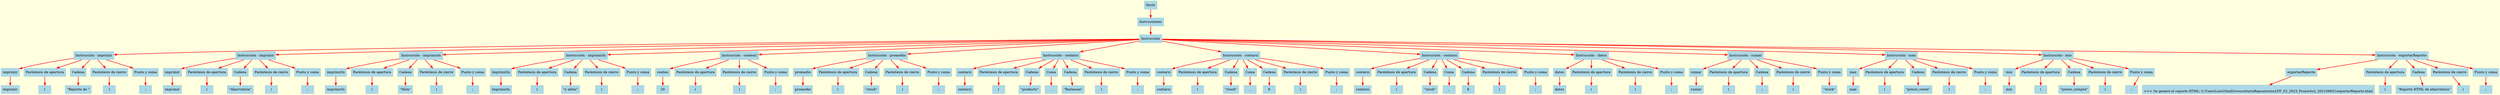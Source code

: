 digraph "Arbol de derivación" {
	bgcolor=lightyellow fontname=Arial fontsize=12 rankdir=TB
	"288a2451-7090-11ee-9dbf-089798b85202" [label=Inicio color=lightblue shape=box style=filled]
	"288c2022-7090-11ee-a3a8-089798b85202" [label="Instrucción" color=lightblue shape=box style=filled]
	"288c2023-7090-11ee-a6a1-089798b85202" [label=Instrucciones color=lightblue shape=box style=filled]
	"288a2451-7090-11ee-9dbf-089798b85202" -> "288c2023-7090-11ee-a6a1-089798b85202" [color=red penwidth=2.0]
	"288c2023-7090-11ee-a6a1-089798b85202" -> "288c2022-7090-11ee-a3a8-089798b85202" [color=red penwidth=2.0]
	"288c2024-7090-11ee-bcd5-089798b85202" [label=imprimir color=lightblue shape=box style=filled]
	"288c2025-7090-11ee-9ef1-089798b85202" [label=imprimir color=lightblue shape=box style=filled]
	"288c2024-7090-11ee-bcd5-089798b85202" -> "288c2025-7090-11ee-9ef1-089798b85202" [color=red penwidth=2.0]
	"288c2026-7090-11ee-90e2-089798b85202" [label="Paréntesis de apertura" color=lightblue shape=box style=filled]
	"288c2027-7090-11ee-8f58-089798b85202" [label="(" color=lightblue shape=box style=filled]
	"288c2026-7090-11ee-90e2-089798b85202" -> "288c2027-7090-11ee-8f58-089798b85202" [color=red penwidth=2.0]
	"288c2028-7090-11ee-b1e6-089798b85202" [label=Cadena color=lightblue shape=box style=filled]
	"288c2029-7090-11ee-b8f3-089798b85202" [label="\"Reporte de \"" color=lightblue shape=box style=filled]
	"288c2028-7090-11ee-b1e6-089798b85202" -> "288c2029-7090-11ee-b8f3-089798b85202" [color=red penwidth=2.0]
	"288c202a-7090-11ee-a9fe-089798b85202" [label="Paréntesis de cierre" color=lightblue shape=box style=filled]
	"288c473e-7090-11ee-8dc9-089798b85202" [label=")" color=lightblue shape=box style=filled]
	"288c202a-7090-11ee-a9fe-089798b85202" -> "288c473e-7090-11ee-8dc9-089798b85202" [color=red penwidth=2.0]
	"288c473f-7090-11ee-b57b-089798b85202" [label="Punto y coma" color=lightblue shape=box style=filled]
	"288c4740-7090-11ee-b5af-089798b85202" [label=";" color=lightblue shape=box style=filled]
	"288c473f-7090-11ee-b57b-089798b85202" -> "288c4740-7090-11ee-b5af-089798b85202" [color=red penwidth=2.0]
	"288c4741-7090-11ee-a772-089798b85202" [label="Instrucción - imprimir" color=lightblue shape=box style=filled]
	"288c4741-7090-11ee-a772-089798b85202" -> "288c2024-7090-11ee-bcd5-089798b85202" [color=red penwidth=2.0]
	"288c4741-7090-11ee-a772-089798b85202" -> "288c2026-7090-11ee-90e2-089798b85202" [color=red penwidth=2.0]
	"288c4741-7090-11ee-a772-089798b85202" -> "288c2028-7090-11ee-b1e6-089798b85202" [color=red penwidth=2.0]
	"288c4741-7090-11ee-a772-089798b85202" -> "288c202a-7090-11ee-a9fe-089798b85202" [color=red penwidth=2.0]
	"288c4741-7090-11ee-a772-089798b85202" -> "288c473f-7090-11ee-b57b-089798b85202" [color=red penwidth=2.0]
	"288c2022-7090-11ee-a3a8-089798b85202" -> "288c4741-7090-11ee-a772-089798b85202" [color=red penwidth=2.0]
	"288c4742-7090-11ee-9828-089798b85202" [label=imprimir color=lightblue shape=box style=filled]
	"288c4743-7090-11ee-9c3e-089798b85202" [label=imprimir color=lightblue shape=box style=filled]
	"288c4742-7090-11ee-9828-089798b85202" -> "288c4743-7090-11ee-9c3e-089798b85202" [color=red penwidth=2.0]
	"288c4744-7090-11ee-a84c-089798b85202" [label="Paréntesis de apertura" color=lightblue shape=box style=filled]
	"288c4745-7090-11ee-bc45-089798b85202" [label="(" color=lightblue shape=box style=filled]
	"288c4744-7090-11ee-a84c-089798b85202" -> "288c4745-7090-11ee-bc45-089798b85202" [color=red penwidth=2.0]
	"288c4746-7090-11ee-bde7-089798b85202" [label=Cadena color=lightblue shape=box style=filled]
	"288c4747-7090-11ee-937e-089798b85202" [label="\"Abarrotería\"" color=lightblue shape=box style=filled]
	"288c4746-7090-11ee-bde7-089798b85202" -> "288c4747-7090-11ee-937e-089798b85202" [color=red penwidth=2.0]
	"288c4748-7090-11ee-83a7-089798b85202" [label="Paréntesis de cierre" color=lightblue shape=box style=filled]
	"288c4749-7090-11ee-bdc7-089798b85202" [label=")" color=lightblue shape=box style=filled]
	"288c4748-7090-11ee-83a7-089798b85202" -> "288c4749-7090-11ee-bdc7-089798b85202" [color=red penwidth=2.0]
	"288c474a-7090-11ee-adc1-089798b85202" [label="Punto y coma" color=lightblue shape=box style=filled]
	"288c6e36-7090-11ee-b295-089798b85202" [label=";" color=lightblue shape=box style=filled]
	"288c474a-7090-11ee-adc1-089798b85202" -> "288c6e36-7090-11ee-b295-089798b85202" [color=red penwidth=2.0]
	"288c6e37-7090-11ee-8c7f-089798b85202" [label="Instrucción - imprimir" color=lightblue shape=box style=filled]
	"288c6e37-7090-11ee-8c7f-089798b85202" -> "288c4742-7090-11ee-9828-089798b85202" [color=red penwidth=2.0]
	"288c6e37-7090-11ee-8c7f-089798b85202" -> "288c4744-7090-11ee-a84c-089798b85202" [color=red penwidth=2.0]
	"288c6e37-7090-11ee-8c7f-089798b85202" -> "288c4746-7090-11ee-bde7-089798b85202" [color=red penwidth=2.0]
	"288c6e37-7090-11ee-8c7f-089798b85202" -> "288c4748-7090-11ee-83a7-089798b85202" [color=red penwidth=2.0]
	"288c6e37-7090-11ee-8c7f-089798b85202" -> "288c474a-7090-11ee-adc1-089798b85202" [color=red penwidth=2.0]
	"288c2022-7090-11ee-a3a8-089798b85202" -> "288c6e37-7090-11ee-8c7f-089798b85202" [color=red penwidth=2.0]
	"288c6e38-7090-11ee-af6b-089798b85202" [label=imprimirln color=lightblue shape=box style=filled]
	"288c6e39-7090-11ee-bca5-089798b85202" [label=imprimirln color=lightblue shape=box style=filled]
	"288c6e38-7090-11ee-af6b-089798b85202" -> "288c6e39-7090-11ee-bca5-089798b85202" [color=red penwidth=2.0]
	"288c6e3a-7090-11ee-95d5-089798b85202" [label="Paréntesis de apertura" color=lightblue shape=box style=filled]
	"288c6e3b-7090-11ee-98e8-089798b85202" [label="(" color=lightblue shape=box style=filled]
	"288c6e3a-7090-11ee-95d5-089798b85202" -> "288c6e3b-7090-11ee-98e8-089798b85202" [color=red penwidth=2.0]
	"288c6e3c-7090-11ee-aa41-089798b85202" [label=Cadena color=lightblue shape=box style=filled]
	"288c6e3d-7090-11ee-972b-089798b85202" [label="\"Hola\"" color=lightblue shape=box style=filled]
	"288c6e3c-7090-11ee-aa41-089798b85202" -> "288c6e3d-7090-11ee-972b-089798b85202" [color=red penwidth=2.0]
	"288c6e3e-7090-11ee-b11f-089798b85202" [label="Paréntesis de cierre" color=lightblue shape=box style=filled]
	"288c6e3f-7090-11ee-b5aa-089798b85202" [label=")" color=lightblue shape=box style=filled]
	"288c6e3e-7090-11ee-b11f-089798b85202" -> "288c6e3f-7090-11ee-b5aa-089798b85202" [color=red penwidth=2.0]
	"288c6e40-7090-11ee-8d38-089798b85202" [label="Punto y coma" color=lightblue shape=box style=filled]
	"288c6e41-7090-11ee-b3c7-089798b85202" [label=";" color=lightblue shape=box style=filled]
	"288c6e40-7090-11ee-8d38-089798b85202" -> "288c6e41-7090-11ee-b3c7-089798b85202" [color=red penwidth=2.0]
	"288c6e42-7090-11ee-af67-089798b85202" [label="Instrucción - imprimirln" color=lightblue shape=box style=filled]
	"288c6e42-7090-11ee-af67-089798b85202" -> "288c6e38-7090-11ee-af6b-089798b85202" [color=red penwidth=2.0]
	"288c6e42-7090-11ee-af67-089798b85202" -> "288c6e3a-7090-11ee-95d5-089798b85202" [color=red penwidth=2.0]
	"288c6e42-7090-11ee-af67-089798b85202" -> "288c6e3c-7090-11ee-aa41-089798b85202" [color=red penwidth=2.0]
	"288c6e42-7090-11ee-af67-089798b85202" -> "288c6e3e-7090-11ee-b11f-089798b85202" [color=red penwidth=2.0]
	"288c6e42-7090-11ee-af67-089798b85202" -> "288c6e40-7090-11ee-8d38-089798b85202" [color=red penwidth=2.0]
	"288c2022-7090-11ee-a3a8-089798b85202" -> "288c6e42-7090-11ee-af67-089798b85202" [color=red penwidth=2.0]
	"288c954f-7090-11ee-8843-089798b85202" [label=imprimirln color=lightblue shape=box style=filled]
	"288c9550-7090-11ee-a8ca-089798b85202" [label=imprimirln color=lightblue shape=box style=filled]
	"288c954f-7090-11ee-8843-089798b85202" -> "288c9550-7090-11ee-a8ca-089798b85202" [color=red penwidth=2.0]
	"288c9551-7090-11ee-ab8e-089798b85202" [label="Paréntesis de apertura" color=lightblue shape=box style=filled]
	"288c9552-7090-11ee-81ec-089798b85202" [label="(" color=lightblue shape=box style=filled]
	"288c9551-7090-11ee-ab8e-089798b85202" -> "288c9552-7090-11ee-81ec-089798b85202" [color=red penwidth=2.0]
	"288c9553-7090-11ee-bded-089798b85202" [label=Cadena color=lightblue shape=box style=filled]
	"288c9554-7090-11ee-b7a3-089798b85202" [label="\"y adiós\"" color=lightblue shape=box style=filled]
	"288c9553-7090-11ee-bded-089798b85202" -> "288c9554-7090-11ee-b7a3-089798b85202" [color=red penwidth=2.0]
	"288c9555-7090-11ee-8d17-089798b85202" [label="Paréntesis de cierre" color=lightblue shape=box style=filled]
	"288c9556-7090-11ee-92bb-089798b85202" [label=")" color=lightblue shape=box style=filled]
	"288c9555-7090-11ee-8d17-089798b85202" -> "288c9556-7090-11ee-92bb-089798b85202" [color=red penwidth=2.0]
	"288c9557-7090-11ee-b503-089798b85202" [label="Punto y coma" color=lightblue shape=box style=filled]
	"288c9558-7090-11ee-9afc-089798b85202" [label=";" color=lightblue shape=box style=filled]
	"288c9557-7090-11ee-b503-089798b85202" -> "288c9558-7090-11ee-9afc-089798b85202" [color=red penwidth=2.0]
	"288c9559-7090-11ee-8927-089798b85202" [label="Instrucción - imprimirln" color=lightblue shape=box style=filled]
	"288c9559-7090-11ee-8927-089798b85202" -> "288c954f-7090-11ee-8843-089798b85202" [color=red penwidth=2.0]
	"288c9559-7090-11ee-8927-089798b85202" -> "288c9551-7090-11ee-ab8e-089798b85202" [color=red penwidth=2.0]
	"288c9559-7090-11ee-8927-089798b85202" -> "288c9553-7090-11ee-bded-089798b85202" [color=red penwidth=2.0]
	"288c9559-7090-11ee-8927-089798b85202" -> "288c9555-7090-11ee-8d17-089798b85202" [color=red penwidth=2.0]
	"288c9559-7090-11ee-8927-089798b85202" -> "288c9557-7090-11ee-b503-089798b85202" [color=red penwidth=2.0]
	"288c2022-7090-11ee-a3a8-089798b85202" -> "288c9559-7090-11ee-8927-089798b85202" [color=red penwidth=2.0]
	"288cbc83-7090-11ee-86fc-089798b85202" [label=conteo color=lightblue shape=box style=filled]
	"288cbc84-7090-11ee-8824-089798b85202" [label=20 color=lightblue shape=box style=filled]
	"288cbc85-7090-11ee-9941-089798b85202" [label="Paréntesis de apertura" color=lightblue shape=box style=filled]
	"288cbc86-7090-11ee-9f4d-089798b85202" [label="(" color=lightblue shape=box style=filled]
	"288cbc87-7090-11ee-aa0f-089798b85202" [label="Paréntesis de cierre" color=lightblue shape=box style=filled]
	"288cbc88-7090-11ee-a28a-089798b85202" [label=")" color=lightblue shape=box style=filled]
	"288cbc89-7090-11ee-a414-089798b85202" [label="Punto y coma" color=lightblue shape=box style=filled]
	"288cbc8a-7090-11ee-8e9e-089798b85202" [label=";" color=lightblue shape=box style=filled]
	"288cbc8b-7090-11ee-a085-089798b85202" [label="Instrucción - conteo()" color=lightblue shape=box style=filled]
	"288cbc83-7090-11ee-86fc-089798b85202" -> "288cbc84-7090-11ee-8824-089798b85202" [color=red penwidth=2.0]
	"288cbc85-7090-11ee-9941-089798b85202" -> "288cbc86-7090-11ee-9f4d-089798b85202" [color=red penwidth=2.0]
	"288cbc87-7090-11ee-aa0f-089798b85202" -> "288cbc88-7090-11ee-a28a-089798b85202" [color=red penwidth=2.0]
	"288cbc89-7090-11ee-a414-089798b85202" -> "288cbc8a-7090-11ee-8e9e-089798b85202" [color=red penwidth=2.0]
	"288cbc8b-7090-11ee-a085-089798b85202" -> "288cbc83-7090-11ee-86fc-089798b85202" [color=red penwidth=2.0]
	"288cbc8b-7090-11ee-a085-089798b85202" -> "288cbc85-7090-11ee-9941-089798b85202" [color=red penwidth=2.0]
	"288cbc8b-7090-11ee-a085-089798b85202" -> "288cbc87-7090-11ee-aa0f-089798b85202" [color=red penwidth=2.0]
	"288cbc8b-7090-11ee-a085-089798b85202" -> "288cbc89-7090-11ee-a414-089798b85202" [color=red penwidth=2.0]
	"288c2022-7090-11ee-a3a8-089798b85202" -> "288cbc8b-7090-11ee-a085-089798b85202" [color=red penwidth=2.0]
	"288ce36d-7090-11ee-918d-089798b85202" [label=promedio color=lightblue shape=box style=filled]
	"288ce36e-7090-11ee-ba13-089798b85202" [label=promedio color=lightblue shape=box style=filled]
	"288ce36d-7090-11ee-918d-089798b85202" -> "288ce36e-7090-11ee-ba13-089798b85202" [color=red penwidth=2.0]
	"288ce36f-7090-11ee-9720-089798b85202" [label="Paréntesis de apertura" color=lightblue shape=box style=filled]
	"288ce370-7090-11ee-9e4a-089798b85202" [label="(" color=lightblue shape=box style=filled]
	"288ce36f-7090-11ee-9720-089798b85202" -> "288ce370-7090-11ee-9e4a-089798b85202" [color=red penwidth=2.0]
	"288ce371-7090-11ee-aa87-089798b85202" [label=Cadena color=lightblue shape=box style=filled]
	"288ce372-7090-11ee-a583-089798b85202" [label="\"stock\"" color=lightblue shape=box style=filled]
	"288ce371-7090-11ee-aa87-089798b85202" -> "288ce372-7090-11ee-a583-089798b85202" [color=red penwidth=2.0]
	"288ce373-7090-11ee-aeeb-089798b85202" [label="Paréntesis de cierre" color=lightblue shape=box style=filled]
	"288ce374-7090-11ee-9fac-089798b85202" [label=")" color=lightblue shape=box style=filled]
	"288ce373-7090-11ee-aeeb-089798b85202" -> "288ce374-7090-11ee-9fac-089798b85202" [color=red penwidth=2.0]
	"288ce375-7090-11ee-8907-089798b85202" [label="Punto y coma" color=lightblue shape=box style=filled]
	"288ce376-7090-11ee-a7cd-089798b85202" [label=";" color=lightblue shape=box style=filled]
	"288ce375-7090-11ee-8907-089798b85202" -> "288ce376-7090-11ee-a7cd-089798b85202" [color=red penwidth=2.0]
	"288d0a94-7090-11ee-a2a5-089798b85202" [label="Instrucción - promedio" color=lightblue shape=box style=filled]
	"288d0a94-7090-11ee-a2a5-089798b85202" -> "288ce36d-7090-11ee-918d-089798b85202" [color=red penwidth=2.0]
	"288d0a94-7090-11ee-a2a5-089798b85202" -> "288ce36f-7090-11ee-9720-089798b85202" [color=red penwidth=2.0]
	"288d0a94-7090-11ee-a2a5-089798b85202" -> "288ce371-7090-11ee-aa87-089798b85202" [color=red penwidth=2.0]
	"288d0a94-7090-11ee-a2a5-089798b85202" -> "288ce373-7090-11ee-aeeb-089798b85202" [color=red penwidth=2.0]
	"288d0a94-7090-11ee-a2a5-089798b85202" -> "288ce375-7090-11ee-8907-089798b85202" [color=red penwidth=2.0]
	"288c2022-7090-11ee-a3a8-089798b85202" -> "288d0a94-7090-11ee-a2a5-089798b85202" [color=red penwidth=2.0]
	"288d0a95-7090-11ee-8071-089798b85202" [label=contarsi color=lightblue shape=box style=filled]
	"288d0a96-7090-11ee-82e8-089798b85202" [label=contarsi color=lightblue shape=box style=filled]
	"288d0a95-7090-11ee-8071-089798b85202" -> "288d0a96-7090-11ee-82e8-089798b85202" [color=red penwidth=2.0]
	"288d0a97-7090-11ee-85fc-089798b85202" [label="Paréntesis de apertura" color=lightblue shape=box style=filled]
	"288d0a98-7090-11ee-8f5c-089798b85202" [label="(" color=lightblue shape=box style=filled]
	"288d0a97-7090-11ee-85fc-089798b85202" -> "288d0a98-7090-11ee-8f5c-089798b85202" [color=red penwidth=2.0]
	"288d0a99-7090-11ee-915f-089798b85202" [label=Cadena color=lightblue shape=box style=filled]
	"288d0a9a-7090-11ee-aa70-089798b85202" [label="\"producto\"" color=lightblue shape=box style=filled]
	"288d0a99-7090-11ee-915f-089798b85202" -> "288d0a9a-7090-11ee-aa70-089798b85202" [color=red penwidth=2.0]
	"288d0a9b-7090-11ee-8239-089798b85202" [label=Coma color=lightblue shape=box style=filled]
	"288d0a9c-7090-11ee-9198-089798b85202" [label="," color=lightblue shape=box style=filled]
	"288d0a9b-7090-11ee-8239-089798b85202" -> "288d0a9c-7090-11ee-9198-089798b85202" [color=red penwidth=2.0]
	"288d0a9d-7090-11ee-9d73-089798b85202" [label=Cadena color=lightblue shape=box style=filled]
	"288d0a9e-7090-11ee-823d-089798b85202" [label="\"Barbacoa\"" color=lightblue shape=box style=filled]
	"288d0a9d-7090-11ee-9d73-089798b85202" -> "288d0a9e-7090-11ee-823d-089798b85202" [color=red penwidth=2.0]
	"288d0a9f-7090-11ee-9118-089798b85202" [label="Paréntesis de cierre" color=lightblue shape=box style=filled]
	"288d0aa0-7090-11ee-8e23-089798b85202" [label=")" color=lightblue shape=box style=filled]
	"288d0a9f-7090-11ee-9118-089798b85202" -> "288d0aa0-7090-11ee-8e23-089798b85202" [color=red penwidth=2.0]
	"288d0aa1-7090-11ee-a2df-089798b85202" [label="Punto y coma" color=lightblue shape=box style=filled]
	"288d318e-7090-11ee-8878-089798b85202" [label=";" color=lightblue shape=box style=filled]
	"288d0aa1-7090-11ee-a2df-089798b85202" -> "288d318e-7090-11ee-8878-089798b85202" [color=red penwidth=2.0]
	"288d318f-7090-11ee-94fa-089798b85202" [label="Instrucción - contarsi" color=lightblue shape=box style=filled]
	"288d318f-7090-11ee-94fa-089798b85202" -> "288d0a95-7090-11ee-8071-089798b85202" [color=red penwidth=2.0]
	"288d318f-7090-11ee-94fa-089798b85202" -> "288d0a97-7090-11ee-85fc-089798b85202" [color=red penwidth=2.0]
	"288d318f-7090-11ee-94fa-089798b85202" -> "288d0a99-7090-11ee-915f-089798b85202" [color=red penwidth=2.0]
	"288d318f-7090-11ee-94fa-089798b85202" -> "288d0a9b-7090-11ee-8239-089798b85202" [color=red penwidth=2.0]
	"288d318f-7090-11ee-94fa-089798b85202" -> "288d0a9d-7090-11ee-9d73-089798b85202" [color=red penwidth=2.0]
	"288d318f-7090-11ee-94fa-089798b85202" -> "288d0a9f-7090-11ee-9118-089798b85202" [color=red penwidth=2.0]
	"288d318f-7090-11ee-94fa-089798b85202" -> "288d0aa1-7090-11ee-a2df-089798b85202" [color=red penwidth=2.0]
	"288c2022-7090-11ee-a3a8-089798b85202" -> "288d318f-7090-11ee-94fa-089798b85202" [color=red penwidth=2.0]
	"288d3190-7090-11ee-82a6-089798b85202" [label=contarsi color=lightblue shape=box style=filled]
	"288d3191-7090-11ee-816e-089798b85202" [label=contarsi color=lightblue shape=box style=filled]
	"288d3190-7090-11ee-82a6-089798b85202" -> "288d3191-7090-11ee-816e-089798b85202" [color=red penwidth=2.0]
	"288d3192-7090-11ee-9b3e-089798b85202" [label="Paréntesis de apertura" color=lightblue shape=box style=filled]
	"288d3193-7090-11ee-be55-089798b85202" [label="(" color=lightblue shape=box style=filled]
	"288d3192-7090-11ee-9b3e-089798b85202" -> "288d3193-7090-11ee-be55-089798b85202" [color=red penwidth=2.0]
	"288d3194-7090-11ee-8f42-089798b85202" [label=Cadena color=lightblue shape=box style=filled]
	"288d3195-7090-11ee-86f2-089798b85202" [label="\"stock\"" color=lightblue shape=box style=filled]
	"288d3194-7090-11ee-8f42-089798b85202" -> "288d3195-7090-11ee-86f2-089798b85202" [color=red penwidth=2.0]
	"288d3196-7090-11ee-acee-089798b85202" [label=Coma color=lightblue shape=box style=filled]
	"288d3197-7090-11ee-abde-089798b85202" [label="," color=lightblue shape=box style=filled]
	"288d3196-7090-11ee-acee-089798b85202" -> "288d3197-7090-11ee-abde-089798b85202" [color=red penwidth=2.0]
	"288d3198-7090-11ee-8619-089798b85202" [label=Cadena color=lightblue shape=box style=filled]
	"288d3199-7090-11ee-8bc6-089798b85202" [label=6 color=lightblue shape=box style=filled]
	"288d3198-7090-11ee-8619-089798b85202" -> "288d3199-7090-11ee-8bc6-089798b85202" [color=red penwidth=2.0]
	"288d319a-7090-11ee-a1b8-089798b85202" [label="Paréntesis de cierre" color=lightblue shape=box style=filled]
	"288d319b-7090-11ee-9d80-089798b85202" [label=")" color=lightblue shape=box style=filled]
	"288d319a-7090-11ee-a1b8-089798b85202" -> "288d319b-7090-11ee-9d80-089798b85202" [color=red penwidth=2.0]
	"288d319c-7090-11ee-8672-089798b85202" [label="Punto y coma" color=lightblue shape=box style=filled]
	"288d319d-7090-11ee-80fa-089798b85202" [label=";" color=lightblue shape=box style=filled]
	"288d319c-7090-11ee-8672-089798b85202" -> "288d319d-7090-11ee-80fa-089798b85202" [color=red penwidth=2.0]
	"288d588d-7090-11ee-94ee-089798b85202" [label="Instrucción - contarsi" color=lightblue shape=box style=filled]
	"288d588d-7090-11ee-94ee-089798b85202" -> "288d3190-7090-11ee-82a6-089798b85202" [color=red penwidth=2.0]
	"288d588d-7090-11ee-94ee-089798b85202" -> "288d3192-7090-11ee-9b3e-089798b85202" [color=red penwidth=2.0]
	"288d588d-7090-11ee-94ee-089798b85202" -> "288d3194-7090-11ee-8f42-089798b85202" [color=red penwidth=2.0]
	"288d588d-7090-11ee-94ee-089798b85202" -> "288d3196-7090-11ee-acee-089798b85202" [color=red penwidth=2.0]
	"288d588d-7090-11ee-94ee-089798b85202" -> "288d3198-7090-11ee-8619-089798b85202" [color=red penwidth=2.0]
	"288d588d-7090-11ee-94ee-089798b85202" -> "288d319a-7090-11ee-a1b8-089798b85202" [color=red penwidth=2.0]
	"288d588d-7090-11ee-94ee-089798b85202" -> "288d319c-7090-11ee-8672-089798b85202" [color=red penwidth=2.0]
	"288c2022-7090-11ee-a3a8-089798b85202" -> "288d588d-7090-11ee-94ee-089798b85202" [color=red penwidth=2.0]
	"288d588e-7090-11ee-93c4-089798b85202" [label=contarsi color=lightblue shape=box style=filled]
	"288d588f-7090-11ee-a6c6-089798b85202" [label=contarsi color=lightblue shape=box style=filled]
	"288d588e-7090-11ee-93c4-089798b85202" -> "288d588f-7090-11ee-a6c6-089798b85202" [color=red penwidth=2.0]
	"288d5890-7090-11ee-9a1b-089798b85202" [label="Paréntesis de apertura" color=lightblue shape=box style=filled]
	"288d5891-7090-11ee-b671-089798b85202" [label="(" color=lightblue shape=box style=filled]
	"288d5890-7090-11ee-9a1b-089798b85202" -> "288d5891-7090-11ee-b671-089798b85202" [color=red penwidth=2.0]
	"288d5892-7090-11ee-bec2-089798b85202" [label=Cadena color=lightblue shape=box style=filled]
	"288d5893-7090-11ee-8cb9-089798b85202" [label="\"stock\"" color=lightblue shape=box style=filled]
	"288d5892-7090-11ee-bec2-089798b85202" -> "288d5893-7090-11ee-8cb9-089798b85202" [color=red penwidth=2.0]
	"288d5894-7090-11ee-9ccb-089798b85202" [label=Coma color=lightblue shape=box style=filled]
	"288d5895-7090-11ee-b7f2-089798b85202" [label="," color=lightblue shape=box style=filled]
	"288d5894-7090-11ee-9ccb-089798b85202" -> "288d5895-7090-11ee-b7f2-089798b85202" [color=red penwidth=2.0]
	"288d5896-7090-11ee-b913-089798b85202" [label=Cadena color=lightblue shape=box style=filled]
	"288d5897-7090-11ee-a8e0-089798b85202" [label=8 color=lightblue shape=box style=filled]
	"288d5896-7090-11ee-b913-089798b85202" -> "288d5897-7090-11ee-a8e0-089798b85202" [color=red penwidth=2.0]
	"288d5898-7090-11ee-8e83-089798b85202" [label="Paréntesis de cierre" color=lightblue shape=box style=filled]
	"288d5899-7090-11ee-876f-089798b85202" [label=")" color=lightblue shape=box style=filled]
	"288d5898-7090-11ee-8e83-089798b85202" -> "288d5899-7090-11ee-876f-089798b85202" [color=red penwidth=2.0]
	"288d589a-7090-11ee-ac9d-089798b85202" [label="Punto y coma" color=lightblue shape=box style=filled]
	"288d589b-7090-11ee-96d7-089798b85202" [label=";" color=lightblue shape=box style=filled]
	"288d589a-7090-11ee-ac9d-089798b85202" -> "288d589b-7090-11ee-96d7-089798b85202" [color=red penwidth=2.0]
	"288d589c-7090-11ee-923e-089798b85202" [label="Instrucción - contarsi" color=lightblue shape=box style=filled]
	"288d589c-7090-11ee-923e-089798b85202" -> "288d588e-7090-11ee-93c4-089798b85202" [color=red penwidth=2.0]
	"288d589c-7090-11ee-923e-089798b85202" -> "288d5890-7090-11ee-9a1b-089798b85202" [color=red penwidth=2.0]
	"288d589c-7090-11ee-923e-089798b85202" -> "288d5892-7090-11ee-bec2-089798b85202" [color=red penwidth=2.0]
	"288d589c-7090-11ee-923e-089798b85202" -> "288d5894-7090-11ee-9ccb-089798b85202" [color=red penwidth=2.0]
	"288d589c-7090-11ee-923e-089798b85202" -> "288d5896-7090-11ee-b913-089798b85202" [color=red penwidth=2.0]
	"288d589c-7090-11ee-923e-089798b85202" -> "288d5898-7090-11ee-8e83-089798b85202" [color=red penwidth=2.0]
	"288d589c-7090-11ee-923e-089798b85202" -> "288d589a-7090-11ee-ac9d-089798b85202" [color=red penwidth=2.0]
	"288c2022-7090-11ee-a3a8-089798b85202" -> "288d589c-7090-11ee-923e-089798b85202" [color=red penwidth=2.0]
	"288d7fb2-7090-11ee-bbaf-089798b85202" [label=datos color=lightblue shape=box style=filled]
	"288d7fb3-7090-11ee-be02-089798b85202" [label=datos color=lightblue shape=box style=filled]
	"288d7fb4-7090-11ee-9f48-089798b85202" [label="Paréntesis de apertura" color=lightblue shape=box style=filled]
	"288d7fb5-7090-11ee-a403-089798b85202" [label="(" color=lightblue shape=box style=filled]
	"288d7fb6-7090-11ee-a96b-089798b85202" [label="Paréntesis de cierre" color=lightblue shape=box style=filled]
	"288da6ae-7090-11ee-96ed-089798b85202" [label=")" color=lightblue shape=box style=filled]
	"288da6af-7090-11ee-9961-089798b85202" [label="Punto y coma" color=lightblue shape=box style=filled]
	"288da6b0-7090-11ee-b64b-089798b85202" [label=";" color=lightblue shape=box style=filled]
	"288da6b1-7090-11ee-924a-089798b85202" [label="Instrucción - datos" color=lightblue shape=box style=filled]
	"288d7fb2-7090-11ee-bbaf-089798b85202" -> "288d7fb3-7090-11ee-be02-089798b85202" [color=red penwidth=2.0]
	"288d7fb4-7090-11ee-9f48-089798b85202" -> "288d7fb5-7090-11ee-a403-089798b85202" [color=red penwidth=2.0]
	"288d7fb6-7090-11ee-a96b-089798b85202" -> "288da6ae-7090-11ee-96ed-089798b85202" [color=red penwidth=2.0]
	"288da6af-7090-11ee-9961-089798b85202" -> "288da6b0-7090-11ee-b64b-089798b85202" [color=red penwidth=2.0]
	"288da6b1-7090-11ee-924a-089798b85202" -> "288d7fb2-7090-11ee-bbaf-089798b85202" [color=red penwidth=2.0]
	"288da6b1-7090-11ee-924a-089798b85202" -> "288d7fb4-7090-11ee-9f48-089798b85202" [color=red penwidth=2.0]
	"288da6b1-7090-11ee-924a-089798b85202" -> "288d7fb6-7090-11ee-a96b-089798b85202" [color=red penwidth=2.0]
	"288da6b1-7090-11ee-924a-089798b85202" -> "288da6af-7090-11ee-9961-089798b85202" [color=red penwidth=2.0]
	"288c2022-7090-11ee-a3a8-089798b85202" -> "288da6b1-7090-11ee-924a-089798b85202" [color=red penwidth=2.0]
	"288da6b2-7090-11ee-b5dc-089798b85202" [label=sumar color=lightblue shape=box style=filled]
	"288da6b3-7090-11ee-a0e6-089798b85202" [label=sumar color=lightblue shape=box style=filled]
	"288da6b4-7090-11ee-a106-089798b85202" [label="Paréntesis de apertura" color=lightblue shape=box style=filled]
	"288da6b5-7090-11ee-9ba7-089798b85202" [label="(" color=lightblue shape=box style=filled]
	"288da6b6-7090-11ee-8864-089798b85202" [label=Cadena color=lightblue shape=box style=filled]
	"288da6b7-7090-11ee-a596-089798b85202" [label=";" color=lightblue shape=box style=filled]
	"288da6b8-7090-11ee-9246-089798b85202" [label="Paréntesis de cierre" color=lightblue shape=box style=filled]
	"288da6b9-7090-11ee-915d-089798b85202" [label=")" color=lightblue shape=box style=filled]
	"288da6ba-7090-11ee-b98b-089798b85202" [label="Punto y coma" color=lightblue shape=box style=filled]
	"288da6bb-7090-11ee-839d-089798b85202" [label="\"stock\"" color=lightblue shape=box style=filled]
	"288da6bc-7090-11ee-bfda-089798b85202" [label="Instrucción - sumar" color=lightblue shape=box style=filled]
	"288da6b2-7090-11ee-b5dc-089798b85202" -> "288da6b3-7090-11ee-a0e6-089798b85202" [color=red penwidth=2.0]
	"288da6b4-7090-11ee-a106-089798b85202" -> "288da6b5-7090-11ee-9ba7-089798b85202" [color=red penwidth=2.0]
	"288da6b6-7090-11ee-8864-089798b85202" -> "288da6b7-7090-11ee-a596-089798b85202" [color=red penwidth=2.0]
	"288da6b8-7090-11ee-9246-089798b85202" -> "288da6b9-7090-11ee-915d-089798b85202" [color=red penwidth=2.0]
	"288da6ba-7090-11ee-b98b-089798b85202" -> "288da6bb-7090-11ee-839d-089798b85202" [color=red penwidth=2.0]
	"288da6bc-7090-11ee-bfda-089798b85202" -> "288da6b2-7090-11ee-b5dc-089798b85202" [color=red penwidth=2.0]
	"288da6bc-7090-11ee-bfda-089798b85202" -> "288da6b4-7090-11ee-a106-089798b85202" [color=red penwidth=2.0]
	"288da6bc-7090-11ee-bfda-089798b85202" -> "288da6b6-7090-11ee-8864-089798b85202" [color=red penwidth=2.0]
	"288da6bc-7090-11ee-bfda-089798b85202" -> "288da6b8-7090-11ee-9246-089798b85202" [color=red penwidth=2.0]
	"288da6bc-7090-11ee-bfda-089798b85202" -> "288da6ba-7090-11ee-b98b-089798b85202" [color=red penwidth=2.0]
	"288c2022-7090-11ee-a3a8-089798b85202" -> "288da6bc-7090-11ee-bfda-089798b85202" [color=red penwidth=2.0]
	"288dcdc7-7090-11ee-8708-089798b85202" [label=max color=lightblue shape=box style=filled]
	"288dcdc8-7090-11ee-b058-089798b85202" [label=max color=lightblue shape=box style=filled]
	"288dcdc7-7090-11ee-8708-089798b85202" -> "288dcdc8-7090-11ee-b058-089798b85202" [color=red penwidth=2.0]
	"288dcdc9-7090-11ee-91f0-089798b85202" [label="Paréntesis de apertura" color=lightblue shape=box style=filled]
	"288dcdca-7090-11ee-b6f7-089798b85202" [label="(" color=lightblue shape=box style=filled]
	"288dcdc9-7090-11ee-91f0-089798b85202" -> "288dcdca-7090-11ee-b6f7-089798b85202" [color=red penwidth=2.0]
	"288dcdcb-7090-11ee-936f-089798b85202" [label=Cadena color=lightblue shape=box style=filled]
	"288dcdcc-7090-11ee-8e3a-089798b85202" [label="\"precio_venta\"" color=lightblue shape=box style=filled]
	"288dcdcb-7090-11ee-936f-089798b85202" -> "288dcdcc-7090-11ee-8e3a-089798b85202" [color=red penwidth=2.0]
	"288dcdcd-7090-11ee-9ad4-089798b85202" [label="Paréntesis de cierre" color=lightblue shape=box style=filled]
	"288dcdce-7090-11ee-9dea-089798b85202" [label=")" color=lightblue shape=box style=filled]
	"288dcdcd-7090-11ee-9ad4-089798b85202" -> "288dcdce-7090-11ee-9dea-089798b85202" [color=red penwidth=2.0]
	"288dcdcf-7090-11ee-b33e-089798b85202" [label="Punto y coma" color=lightblue shape=box style=filled]
	"288dcdd0-7090-11ee-9493-089798b85202" [label=";" color=lightblue shape=box style=filled]
	"288dcdcf-7090-11ee-b33e-089798b85202" -> "288dcdd0-7090-11ee-9493-089798b85202" [color=red penwidth=2.0]
	"288dcdd1-7090-11ee-b77f-089798b85202" [label="Instrucción - max" color=lightblue shape=box style=filled]
	"288dcdd1-7090-11ee-b77f-089798b85202" -> "288dcdc7-7090-11ee-8708-089798b85202" [color=red penwidth=2.0]
	"288dcdd1-7090-11ee-b77f-089798b85202" -> "288dcdc9-7090-11ee-91f0-089798b85202" [color=red penwidth=2.0]
	"288dcdd1-7090-11ee-b77f-089798b85202" -> "288dcdcb-7090-11ee-936f-089798b85202" [color=red penwidth=2.0]
	"288dcdd1-7090-11ee-b77f-089798b85202" -> "288dcdcd-7090-11ee-9ad4-089798b85202" [color=red penwidth=2.0]
	"288dcdd1-7090-11ee-b77f-089798b85202" -> "288dcdcf-7090-11ee-b33e-089798b85202" [color=red penwidth=2.0]
	"288c2022-7090-11ee-a3a8-089798b85202" -> "288dcdd1-7090-11ee-b77f-089798b85202" [color=red penwidth=2.0]
	"288dcdd2-7090-11ee-aa66-089798b85202" [label=min color=lightblue shape=box style=filled]
	"288dcdd3-7090-11ee-8f66-089798b85202" [label=min color=lightblue shape=box style=filled]
	"288dcdd2-7090-11ee-aa66-089798b85202" -> "288dcdd3-7090-11ee-8f66-089798b85202" [color=red penwidth=2.0]
	"288dcdd4-7090-11ee-9993-089798b85202" [label="Paréntesis de apertura" color=lightblue shape=box style=filled]
	"288dcdd5-7090-11ee-b925-089798b85202" [label="(" color=lightblue shape=box style=filled]
	"288dcdd4-7090-11ee-9993-089798b85202" -> "288dcdd5-7090-11ee-b925-089798b85202" [color=red penwidth=2.0]
	"288df4f1-7090-11ee-b5eb-089798b85202" [label=Cadena color=lightblue shape=box style=filled]
	"288df4f2-7090-11ee-9ad5-089798b85202" [label="\"precio_compra\"" color=lightblue shape=box style=filled]
	"288df4f1-7090-11ee-b5eb-089798b85202" -> "288df4f2-7090-11ee-9ad5-089798b85202" [color=red penwidth=2.0]
	"288df4f3-7090-11ee-9fe9-089798b85202" [label="Paréntesis de cierre" color=lightblue shape=box style=filled]
	"288df4f4-7090-11ee-ac14-089798b85202" [label=")" color=lightblue shape=box style=filled]
	"288df4f3-7090-11ee-9fe9-089798b85202" -> "288df4f4-7090-11ee-ac14-089798b85202" [color=red penwidth=2.0]
	"288df4f5-7090-11ee-84ba-089798b85202" [label="Punto y coma" color=lightblue shape=box style=filled]
	"288df4f6-7090-11ee-9319-089798b85202" [label=";" color=lightblue shape=box style=filled]
	"288df4f5-7090-11ee-84ba-089798b85202" -> "288df4f6-7090-11ee-9319-089798b85202" [color=red penwidth=2.0]
	"288df4f7-7090-11ee-8eed-089798b85202" [label="Instrucción - min" color=lightblue shape=box style=filled]
	"288df4f7-7090-11ee-8eed-089798b85202" -> "288dcdd2-7090-11ee-aa66-089798b85202" [color=red penwidth=2.0]
	"288df4f7-7090-11ee-8eed-089798b85202" -> "288dcdd4-7090-11ee-9993-089798b85202" [color=red penwidth=2.0]
	"288df4f7-7090-11ee-8eed-089798b85202" -> "288df4f1-7090-11ee-b5eb-089798b85202" [color=red penwidth=2.0]
	"288df4f7-7090-11ee-8eed-089798b85202" -> "288df4f3-7090-11ee-9fe9-089798b85202" [color=red penwidth=2.0]
	"288df4f7-7090-11ee-8eed-089798b85202" -> "288df4f5-7090-11ee-84ba-089798b85202" [color=red penwidth=2.0]
	"288c2022-7090-11ee-a3a8-089798b85202" -> "288df4f7-7090-11ee-8eed-089798b85202" [color=red penwidth=2.0]
	"288e4304-7090-11ee-b44f-089798b85202" [label=exportarReporte color=lightblue shape=box style=filled]
	"288e4305-7090-11ee-9e35-089798b85202" [label="
>>> Se generó el reporte HTML: C:\Users\LuisG\OneDrive\Escritorio\Repositorios\LFP_S2_2023_Proyecto2_202106651\exportarReporte.html" color=lightblue shape=box style=filled]
	"288e4304-7090-11ee-b44f-089798b85202" -> "288e4305-7090-11ee-9e35-089798b85202" [color=red penwidth=2.0]
	"288e4306-7090-11ee-879e-089798b85202" [label="Paréntesis de apertura" color=lightblue shape=box style=filled]
	"288e4307-7090-11ee-b8fe-089798b85202" [label="(" color=lightblue shape=box style=filled]
	"288e4306-7090-11ee-879e-089798b85202" -> "288e4307-7090-11ee-b8fe-089798b85202" [color=red penwidth=2.0]
	"288e4308-7090-11ee-8aae-089798b85202" [label=Cadena color=lightblue shape=box style=filled]
	"288e4309-7090-11ee-800d-089798b85202" [label="\"Reporte HTML de abarrotería\"" color=lightblue shape=box style=filled]
	"288e4308-7090-11ee-8aae-089798b85202" -> "288e4309-7090-11ee-800d-089798b85202" [color=red penwidth=2.0]
	"288e430a-7090-11ee-a78d-089798b85202" [label="Paréntesis de cierre" color=lightblue shape=box style=filled]
	"288e430b-7090-11ee-a00d-089798b85202" [label=")" color=lightblue shape=box style=filled]
	"288e430a-7090-11ee-a78d-089798b85202" -> "288e430b-7090-11ee-a00d-089798b85202" [color=red penwidth=2.0]
	"288e430c-7090-11ee-889d-089798b85202" [label="Punto y coma" color=lightblue shape=box style=filled]
	"288e430d-7090-11ee-8f69-089798b85202" [label=";" color=lightblue shape=box style=filled]
	"288e430c-7090-11ee-889d-089798b85202" -> "288e430d-7090-11ee-8f69-089798b85202" [color=red penwidth=2.0]
	"288e6a27-7090-11ee-ae39-089798b85202" [label="Instrucción - exportarReporte" color=lightblue shape=box style=filled]
	"288e6a27-7090-11ee-ae39-089798b85202" -> "288e4304-7090-11ee-b44f-089798b85202" [color=red penwidth=2.0]
	"288e6a27-7090-11ee-ae39-089798b85202" -> "288e4306-7090-11ee-879e-089798b85202" [color=red penwidth=2.0]
	"288e6a27-7090-11ee-ae39-089798b85202" -> "288e4308-7090-11ee-8aae-089798b85202" [color=red penwidth=2.0]
	"288e6a27-7090-11ee-ae39-089798b85202" -> "288e430a-7090-11ee-a78d-089798b85202" [color=red penwidth=2.0]
	"288e6a27-7090-11ee-ae39-089798b85202" -> "288e430c-7090-11ee-889d-089798b85202" [color=red penwidth=2.0]
	"288c2022-7090-11ee-a3a8-089798b85202" -> "288e6a27-7090-11ee-ae39-089798b85202" [color=red penwidth=2.0]
}
